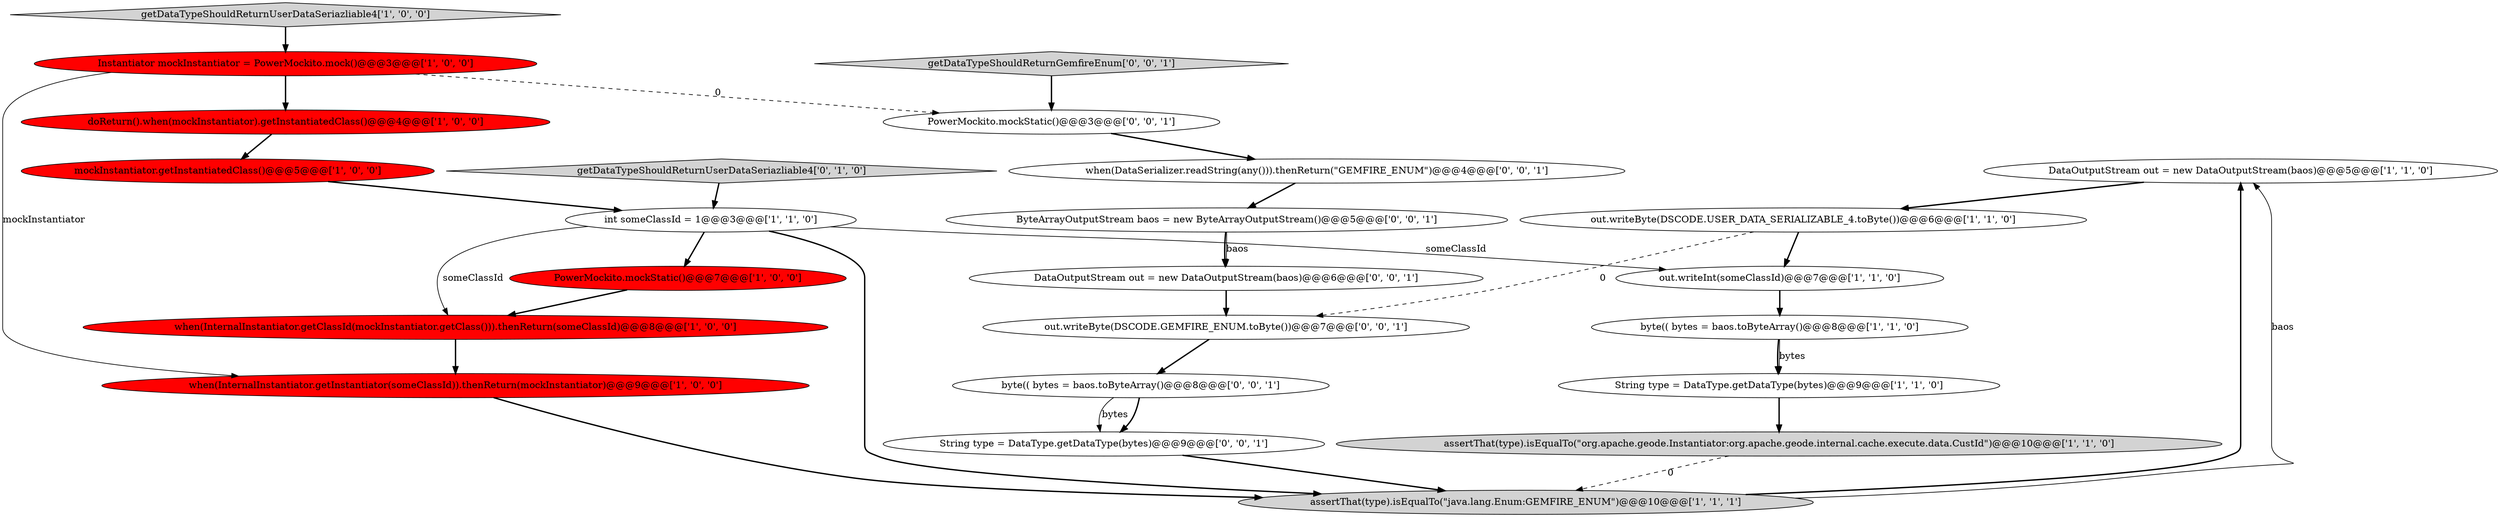 digraph {
8 [style = filled, label = "DataOutputStream out = new DataOutputStream(baos)@@@5@@@['1', '1', '0']", fillcolor = white, shape = ellipse image = "AAA0AAABBB1BBB"];
22 [style = filled, label = "getDataTypeShouldReturnGemfireEnum['0', '0', '1']", fillcolor = lightgray, shape = diamond image = "AAA0AAABBB3BBB"];
10 [style = filled, label = "int someClassId = 1@@@3@@@['1', '1', '0']", fillcolor = white, shape = ellipse image = "AAA0AAABBB1BBB"];
17 [style = filled, label = "DataOutputStream out = new DataOutputStream(baos)@@@6@@@['0', '0', '1']", fillcolor = white, shape = ellipse image = "AAA0AAABBB3BBB"];
20 [style = filled, label = "String type = DataType.getDataType(bytes)@@@9@@@['0', '0', '1']", fillcolor = white, shape = ellipse image = "AAA0AAABBB3BBB"];
12 [style = filled, label = "out.writeByte(DSCODE.USER_DATA_SERIALIZABLE_4.toByte())@@@6@@@['1', '1', '0']", fillcolor = white, shape = ellipse image = "AAA0AAABBB1BBB"];
0 [style = filled, label = "assertThat(type).isEqualTo(\"org.apache.geode.Instantiator:org.apache.geode.internal.cache.execute.data.CustId\")@@@10@@@['1', '1', '0']", fillcolor = lightgray, shape = ellipse image = "AAA0AAABBB1BBB"];
16 [style = filled, label = "out.writeByte(DSCODE.GEMFIRE_ENUM.toByte())@@@7@@@['0', '0', '1']", fillcolor = white, shape = ellipse image = "AAA0AAABBB3BBB"];
6 [style = filled, label = "when(InternalInstantiator.getClassId(mockInstantiator.getClass())).thenReturn(someClassId)@@@8@@@['1', '0', '0']", fillcolor = red, shape = ellipse image = "AAA1AAABBB1BBB"];
5 [style = filled, label = "mockInstantiator.getInstantiatedClass()@@@5@@@['1', '0', '0']", fillcolor = red, shape = ellipse image = "AAA1AAABBB1BBB"];
15 [style = filled, label = "getDataTypeShouldReturnUserDataSeriazliable4['0', '1', '0']", fillcolor = lightgray, shape = diamond image = "AAA0AAABBB2BBB"];
7 [style = filled, label = "assertThat(type).isEqualTo(\"java.lang.Enum:GEMFIRE_ENUM\")@@@10@@@['1', '1', '1']", fillcolor = lightgray, shape = ellipse image = "AAA0AAABBB1BBB"];
4 [style = filled, label = "PowerMockito.mockStatic()@@@7@@@['1', '0', '0']", fillcolor = red, shape = ellipse image = "AAA1AAABBB1BBB"];
3 [style = filled, label = "out.writeInt(someClassId)@@@7@@@['1', '1', '0']", fillcolor = white, shape = ellipse image = "AAA0AAABBB1BBB"];
21 [style = filled, label = "PowerMockito.mockStatic()@@@3@@@['0', '0', '1']", fillcolor = white, shape = ellipse image = "AAA0AAABBB3BBB"];
13 [style = filled, label = "when(InternalInstantiator.getInstantiator(someClassId)).thenReturn(mockInstantiator)@@@9@@@['1', '0', '0']", fillcolor = red, shape = ellipse image = "AAA1AAABBB1BBB"];
2 [style = filled, label = "String type = DataType.getDataType(bytes)@@@9@@@['1', '1', '0']", fillcolor = white, shape = ellipse image = "AAA0AAABBB1BBB"];
11 [style = filled, label = "doReturn().when(mockInstantiator).getInstantiatedClass()@@@4@@@['1', '0', '0']", fillcolor = red, shape = ellipse image = "AAA1AAABBB1BBB"];
19 [style = filled, label = "ByteArrayOutputStream baos = new ByteArrayOutputStream()@@@5@@@['0', '0', '1']", fillcolor = white, shape = ellipse image = "AAA0AAABBB3BBB"];
23 [style = filled, label = "when(DataSerializer.readString(any())).thenReturn(\"GEMFIRE_ENUM\")@@@4@@@['0', '0', '1']", fillcolor = white, shape = ellipse image = "AAA0AAABBB3BBB"];
18 [style = filled, label = "byte(( bytes = baos.toByteArray()@@@8@@@['0', '0', '1']", fillcolor = white, shape = ellipse image = "AAA0AAABBB3BBB"];
9 [style = filled, label = "getDataTypeShouldReturnUserDataSeriazliable4['1', '0', '0']", fillcolor = lightgray, shape = diamond image = "AAA0AAABBB1BBB"];
1 [style = filled, label = "byte(( bytes = baos.toByteArray()@@@8@@@['1', '1', '0']", fillcolor = white, shape = ellipse image = "AAA0AAABBB1BBB"];
14 [style = filled, label = "Instantiator mockInstantiator = PowerMockito.mock()@@@3@@@['1', '0', '0']", fillcolor = red, shape = ellipse image = "AAA1AAABBB1BBB"];
5->10 [style = bold, label=""];
15->10 [style = bold, label=""];
14->13 [style = solid, label="mockInstantiator"];
16->18 [style = bold, label=""];
3->1 [style = bold, label=""];
12->16 [style = dashed, label="0"];
4->6 [style = bold, label=""];
1->2 [style = solid, label="bytes"];
10->3 [style = solid, label="someClassId"];
22->21 [style = bold, label=""];
19->17 [style = bold, label=""];
7->8 [style = bold, label=""];
10->7 [style = bold, label=""];
10->6 [style = solid, label="someClassId"];
11->5 [style = bold, label=""];
18->20 [style = bold, label=""];
2->0 [style = bold, label=""];
19->17 [style = solid, label="baos"];
13->7 [style = bold, label=""];
23->19 [style = bold, label=""];
6->13 [style = bold, label=""];
7->8 [style = solid, label="baos"];
9->14 [style = bold, label=""];
10->4 [style = bold, label=""];
14->21 [style = dashed, label="0"];
1->2 [style = bold, label=""];
12->3 [style = bold, label=""];
20->7 [style = bold, label=""];
18->20 [style = solid, label="bytes"];
0->7 [style = dashed, label="0"];
14->11 [style = bold, label=""];
8->12 [style = bold, label=""];
17->16 [style = bold, label=""];
21->23 [style = bold, label=""];
}
